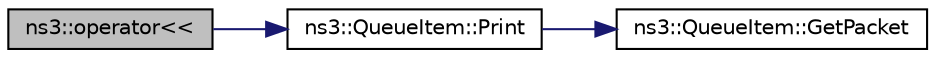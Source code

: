 digraph "ns3::operator&lt;&lt;"
{
  edge [fontname="Helvetica",fontsize="10",labelfontname="Helvetica",labelfontsize="10"];
  node [fontname="Helvetica",fontsize="10",shape=record];
  rankdir="LR";
  Node1 [label="ns3::operator\<\<",height=0.2,width=0.4,color="black", fillcolor="grey75", style="filled", fontcolor="black"];
  Node1 -> Node2 [color="midnightblue",fontsize="10",style="solid"];
  Node2 [label="ns3::QueueItem::Print",height=0.2,width=0.4,color="black", fillcolor="white", style="filled",URL="$de/d7b/classns3_1_1QueueItem.html#ac6766ce23268e73d1fd46a2434994e8a",tooltip="Print the item contents. "];
  Node2 -> Node3 [color="midnightblue",fontsize="10",style="solid"];
  Node3 [label="ns3::QueueItem::GetPacket",height=0.2,width=0.4,color="black", fillcolor="white", style="filled",URL="$de/d7b/classns3_1_1QueueItem.html#aa8c2a59b1600fa2cee783867704f9cce"];
}
